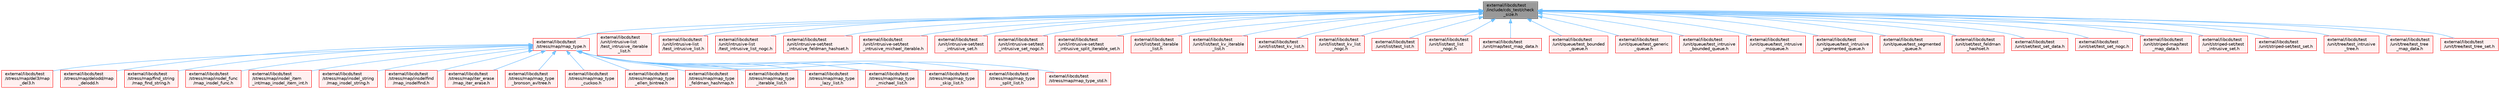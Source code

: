 digraph "external/libcds/test/include/cds_test/check_size.h"
{
 // LATEX_PDF_SIZE
  bgcolor="transparent";
  edge [fontname=Helvetica,fontsize=10,labelfontname=Helvetica,labelfontsize=10];
  node [fontname=Helvetica,fontsize=10,shape=box,height=0.2,width=0.4];
  Node1 [id="Node000001",label="external/libcds/test\l/include/cds_test/check\l_size.h",height=0.2,width=0.4,color="gray40", fillcolor="grey60", style="filled", fontcolor="black",tooltip=" "];
  Node1 -> Node2 [id="edge1_Node000001_Node000002",dir="back",color="steelblue1",style="solid",tooltip=" "];
  Node2 [id="Node000002",label="external/libcds/test\l/stress/map/map_type.h",height=0.2,width=0.4,color="red", fillcolor="#FFF0F0", style="filled",URL="$map__type_8h.html",tooltip=" "];
  Node2 -> Node3 [id="edge2_Node000002_Node000003",dir="back",color="steelblue1",style="solid",tooltip=" "];
  Node3 [id="Node000003",label="external/libcds/test\l/stress/map/del3/map\l_del3.h",height=0.2,width=0.4,color="red", fillcolor="#FFF0F0", style="filled",URL="$map__del3_8h.html",tooltip=" "];
  Node2 -> Node12 [id="edge3_Node000002_Node000012",dir="back",color="steelblue1",style="solid",tooltip=" "];
  Node12 [id="Node000012",label="external/libcds/test\l/stress/map/delodd/map\l_delodd.h",height=0.2,width=0.4,color="red", fillcolor="#FFF0F0", style="filled",URL="$map__delodd_8h.html",tooltip=" "];
  Node2 -> Node21 [id="edge4_Node000002_Node000021",dir="back",color="steelblue1",style="solid",tooltip=" "];
  Node21 [id="Node000021",label="external/libcds/test\l/stress/map/find_string\l/map_find_string.h",height=0.2,width=0.4,color="red", fillcolor="#FFF0F0", style="filled",URL="$map__find__string_8h.html",tooltip=" "];
  Node2 -> Node32 [id="edge5_Node000002_Node000032",dir="back",color="steelblue1",style="solid",tooltip=" "];
  Node32 [id="Node000032",label="external/libcds/test\l/stress/map/insdel_func\l/map_insdel_func.h",height=0.2,width=0.4,color="red", fillcolor="#FFF0F0", style="filled",URL="$map__insdel__func_8h.html",tooltip=" "];
  Node2 -> Node42 [id="edge6_Node000002_Node000042",dir="back",color="steelblue1",style="solid",tooltip=" "];
  Node42 [id="Node000042",label="external/libcds/test\l/stress/map/insdel_item\l_int/map_insdel_item_int.h",height=0.2,width=0.4,color="red", fillcolor="#FFF0F0", style="filled",URL="$map__insdel__item__int_8h.html",tooltip=" "];
  Node2 -> Node52 [id="edge7_Node000002_Node000052",dir="back",color="steelblue1",style="solid",tooltip=" "];
  Node52 [id="Node000052",label="external/libcds/test\l/stress/map/insdel_string\l/map_insdel_string.h",height=0.2,width=0.4,color="red", fillcolor="#FFF0F0", style="filled",URL="$map__insdel__string_8h.html",tooltip=" "];
  Node2 -> Node63 [id="edge8_Node000002_Node000063",dir="back",color="steelblue1",style="solid",tooltip=" "];
  Node63 [id="Node000063",label="external/libcds/test\l/stress/map/insdelfind\l/map_insdelfind.h",height=0.2,width=0.4,color="red", fillcolor="#FFF0F0", style="filled",URL="$map__insdelfind_8h.html",tooltip=" "];
  Node2 -> Node79 [id="edge9_Node000002_Node000079",dir="back",color="steelblue1",style="solid",tooltip=" "];
  Node79 [id="Node000079",label="external/libcds/test\l/stress/map/iter_erase\l/map_iter_erase.h",height=0.2,width=0.4,color="red", fillcolor="#FFF0F0", style="filled",URL="$map__iter__erase_8h.html",tooltip=" "];
  Node2 -> Node84 [id="edge10_Node000002_Node000084",dir="back",color="steelblue1",style="solid",tooltip=" "];
  Node84 [id="Node000084",label="external/libcds/test\l/stress/map/map_type\l_bronson_avltree.h",height=0.2,width=0.4,color="red", fillcolor="#FFF0F0", style="filled",URL="$map__type__bronson__avltree_8h.html",tooltip=" "];
  Node2 -> Node86 [id="edge11_Node000002_Node000086",dir="back",color="steelblue1",style="solid",tooltip=" "];
  Node86 [id="Node000086",label="external/libcds/test\l/stress/map/map_type\l_cuckoo.h",height=0.2,width=0.4,color="red", fillcolor="#FFF0F0", style="filled",URL="$map__type__cuckoo_8h.html",tooltip=" "];
  Node2 -> Node87 [id="edge12_Node000002_Node000087",dir="back",color="steelblue1",style="solid",tooltip=" "];
  Node87 [id="Node000087",label="external/libcds/test\l/stress/map/map_type\l_ellen_bintree.h",height=0.2,width=0.4,color="red", fillcolor="#FFF0F0", style="filled",URL="$map__type__ellen__bintree_8h.html",tooltip=" "];
  Node2 -> Node89 [id="edge13_Node000002_Node000089",dir="back",color="steelblue1",style="solid",tooltip=" "];
  Node89 [id="Node000089",label="external/libcds/test\l/stress/map/map_type\l_feldman_hashmap.h",height=0.2,width=0.4,color="red", fillcolor="#FFF0F0", style="filled",URL="$map__type__feldman__hashmap_8h.html",tooltip=" "];
  Node2 -> Node90 [id="edge14_Node000002_Node000090",dir="back",color="steelblue1",style="solid",tooltip=" "];
  Node90 [id="Node000090",label="external/libcds/test\l/stress/map/map_type\l_iterable_list.h",height=0.2,width=0.4,color="red", fillcolor="#FFF0F0", style="filled",URL="$map__type__iterable__list_8h.html",tooltip=" "];
  Node2 -> Node92 [id="edge15_Node000002_Node000092",dir="back",color="steelblue1",style="solid",tooltip=" "];
  Node92 [id="Node000092",label="external/libcds/test\l/stress/map/map_type\l_lazy_list.h",height=0.2,width=0.4,color="red", fillcolor="#FFF0F0", style="filled",URL="$map__type__lazy__list_8h.html",tooltip=" "];
  Node2 -> Node93 [id="edge16_Node000002_Node000093",dir="back",color="steelblue1",style="solid",tooltip=" "];
  Node93 [id="Node000093",label="external/libcds/test\l/stress/map/map_type\l_michael_list.h",height=0.2,width=0.4,color="red", fillcolor="#FFF0F0", style="filled",URL="$map__type__michael__list_8h.html",tooltip=" "];
  Node2 -> Node94 [id="edge17_Node000002_Node000094",dir="back",color="steelblue1",style="solid",tooltip=" "];
  Node94 [id="Node000094",label="external/libcds/test\l/stress/map/map_type\l_skip_list.h",height=0.2,width=0.4,color="red", fillcolor="#FFF0F0", style="filled",URL="$map__type__skip__list_8h.html",tooltip=" "];
  Node2 -> Node96 [id="edge18_Node000002_Node000096",dir="back",color="steelblue1",style="solid",tooltip=" "];
  Node96 [id="Node000096",label="external/libcds/test\l/stress/map/map_type\l_split_list.h",height=0.2,width=0.4,color="red", fillcolor="#FFF0F0", style="filled",URL="$map__type__split__list_8h.html",tooltip=" "];
  Node2 -> Node97 [id="edge19_Node000002_Node000097",dir="back",color="steelblue1",style="solid",tooltip=" "];
  Node97 [id="Node000097",label="external/libcds/test\l/stress/map/map_type_std.h",height=0.2,width=0.4,color="red", fillcolor="#FFF0F0", style="filled",URL="$map__type__std_8h.html",tooltip=" "];
  Node1 -> Node101 [id="edge20_Node000001_Node000101",dir="back",color="steelblue1",style="solid",tooltip=" "];
  Node101 [id="Node000101",label="external/libcds/test\l/unit/intrusive-list\l/test_intrusive_iterable\l_list.h",height=0.2,width=0.4,color="red", fillcolor="#FFF0F0", style="filled",URL="$test__intrusive__iterable__list_8h.html",tooltip=" "];
  Node1 -> Node105 [id="edge21_Node000001_Node000105",dir="back",color="steelblue1",style="solid",tooltip=" "];
  Node105 [id="Node000105",label="external/libcds/test\l/unit/intrusive-list\l/test_intrusive_list.h",height=0.2,width=0.4,color="red", fillcolor="#FFF0F0", style="filled",URL="$test__intrusive__list_8h.html",tooltip=" "];
  Node1 -> Node120 [id="edge22_Node000001_Node000120",dir="back",color="steelblue1",style="solid",tooltip=" "];
  Node120 [id="Node000120",label="external/libcds/test\l/unit/intrusive-list\l/test_intrusive_list_nogc.h",height=0.2,width=0.4,color="red", fillcolor="#FFF0F0", style="filled",URL="$test__intrusive__list__nogc_8h.html",tooltip=" "];
  Node1 -> Node123 [id="edge23_Node000001_Node000123",dir="back",color="steelblue1",style="solid",tooltip=" "];
  Node123 [id="Node000123",label="external/libcds/test\l/unit/intrusive-set/test\l_intrusive_feldman_hashset.h",height=0.2,width=0.4,color="red", fillcolor="#FFF0F0", style="filled",URL="$test__intrusive__feldman__hashset_8h.html",tooltip=" "];
  Node1 -> Node131 [id="edge24_Node000001_Node000131",dir="back",color="steelblue1",style="solid",tooltip=" "];
  Node131 [id="Node000131",label="external/libcds/test\l/unit/intrusive-set/test\l_intrusive_michael_iterable.h",height=0.2,width=0.4,color="red", fillcolor="#FFF0F0", style="filled",URL="$test__intrusive__michael__iterable_8h.html",tooltip=" "];
  Node1 -> Node135 [id="edge25_Node000001_Node000135",dir="back",color="steelblue1",style="solid",tooltip=" "];
  Node135 [id="Node000135",label="external/libcds/test\l/unit/intrusive-set/test\l_intrusive_set.h",height=0.2,width=0.4,color="red", fillcolor="#FFF0F0", style="filled",URL="$intrusive-set_2test__intrusive__set_8h.html",tooltip=" "];
  Node1 -> Node168 [id="edge26_Node000001_Node000168",dir="back",color="steelblue1",style="solid",tooltip=" "];
  Node168 [id="Node000168",label="external/libcds/test\l/unit/intrusive-set/test\l_intrusive_set_nogc.h",height=0.2,width=0.4,color="red", fillcolor="#FFF0F0", style="filled",URL="$test__intrusive__set__nogc_8h.html",tooltip=" "];
  Node1 -> Node174 [id="edge27_Node000001_Node000174",dir="back",color="steelblue1",style="solid",tooltip=" "];
  Node174 [id="Node000174",label="external/libcds/test\l/unit/intrusive-set/test\l_intrusive_split_iterable_set.h",height=0.2,width=0.4,color="red", fillcolor="#FFF0F0", style="filled",URL="$test__intrusive__split__iterable__set_8h.html",tooltip=" "];
  Node1 -> Node178 [id="edge28_Node000001_Node000178",dir="back",color="steelblue1",style="solid",tooltip=" "];
  Node178 [id="Node000178",label="external/libcds/test\l/unit/list/test_iterable\l_list.h",height=0.2,width=0.4,color="red", fillcolor="#FFF0F0", style="filled",URL="$test__iterable__list_8h.html",tooltip=" "];
  Node1 -> Node182 [id="edge29_Node000001_Node000182",dir="back",color="steelblue1",style="solid",tooltip=" "];
  Node182 [id="Node000182",label="external/libcds/test\l/unit/list/test_kv_iterable\l_list.h",height=0.2,width=0.4,color="red", fillcolor="#FFF0F0", style="filled",URL="$test__kv__iterable__list_8h.html",tooltip=" "];
  Node1 -> Node186 [id="edge30_Node000001_Node000186",dir="back",color="steelblue1",style="solid",tooltip=" "];
  Node186 [id="Node000186",label="external/libcds/test\l/unit/list/test_kv_list.h",height=0.2,width=0.4,color="red", fillcolor="#FFF0F0", style="filled",URL="$test__kv__list_8h.html",tooltip=" "];
  Node1 -> Node201 [id="edge31_Node000001_Node000201",dir="back",color="steelblue1",style="solid",tooltip=" "];
  Node201 [id="Node000201",label="external/libcds/test\l/unit/list/test_kv_list\l_nogc.h",height=0.2,width=0.4,color="red", fillcolor="#FFF0F0", style="filled",URL="$test__kv__list__nogc_8h.html",tooltip=" "];
  Node1 -> Node204 [id="edge32_Node000001_Node000204",dir="back",color="steelblue1",style="solid",tooltip=" "];
  Node204 [id="Node000204",label="external/libcds/test\l/unit/list/test_list.h",height=0.2,width=0.4,color="red", fillcolor="#FFF0F0", style="filled",URL="$test__list_8h.html",tooltip=" "];
  Node1 -> Node219 [id="edge33_Node000001_Node000219",dir="back",color="steelblue1",style="solid",tooltip=" "];
  Node219 [id="Node000219",label="external/libcds/test\l/unit/list/test_list\l_nogc.h",height=0.2,width=0.4,color="red", fillcolor="#FFF0F0", style="filled",URL="$test__list__nogc_8h.html",tooltip=" "];
  Node1 -> Node222 [id="edge34_Node000001_Node000222",dir="back",color="steelblue1",style="solid",tooltip=" "];
  Node222 [id="Node000222",label="external/libcds/test\l/unit/map/test_map_data.h",height=0.2,width=0.4,color="red", fillcolor="#FFF0F0", style="filled",URL="$map_2test__map__data_8h.html",tooltip=" "];
  Node1 -> Node277 [id="edge35_Node000001_Node000277",dir="back",color="steelblue1",style="solid",tooltip=" "];
  Node277 [id="Node000277",label="external/libcds/test\l/unit/queue/test_bounded\l_queue.h",height=0.2,width=0.4,color="red", fillcolor="#FFF0F0", style="filled",URL="$test__bounded__queue_8h.html",tooltip=" "];
  Node1 -> Node280 [id="edge36_Node000001_Node000280",dir="back",color="steelblue1",style="solid",tooltip=" "];
  Node280 [id="Node000280",label="external/libcds/test\l/unit/queue/test_generic\l_queue.h",height=0.2,width=0.4,color="red", fillcolor="#FFF0F0", style="filled",URL="$test__generic__queue_8h.html",tooltip=" "];
  Node1 -> Node290 [id="edge37_Node000001_Node000290",dir="back",color="steelblue1",style="solid",tooltip=" "];
  Node290 [id="Node000290",label="external/libcds/test\l/unit/queue/test_intrusive\l_bounded_queue.h",height=0.2,width=0.4,color="red", fillcolor="#FFF0F0", style="filled",URL="$test__intrusive__bounded__queue_8h.html",tooltip=" "];
  Node1 -> Node292 [id="edge38_Node000001_Node000292",dir="back",color="steelblue1",style="solid",tooltip=" "];
  Node292 [id="Node000292",label="external/libcds/test\l/unit/queue/test_intrusive\l_msqueue.h",height=0.2,width=0.4,color="red", fillcolor="#FFF0F0", style="filled",URL="$test__intrusive__msqueue_8h.html",tooltip=" "];
  Node1 -> Node301 [id="edge39_Node000001_Node000301",dir="back",color="steelblue1",style="solid",tooltip=" "];
  Node301 [id="Node000301",label="external/libcds/test\l/unit/queue/test_intrusive\l_segmented_queue.h",height=0.2,width=0.4,color="red", fillcolor="#FFF0F0", style="filled",URL="$test__intrusive__segmented__queue_8h.html",tooltip=" "];
  Node1 -> Node304 [id="edge40_Node000001_Node000304",dir="back",color="steelblue1",style="solid",tooltip=" "];
  Node304 [id="Node000304",label="external/libcds/test\l/unit/queue/test_segmented\l_queue.h",height=0.2,width=0.4,color="red", fillcolor="#FFF0F0", style="filled",URL="$test__segmented__queue_8h.html",tooltip=" "];
  Node1 -> Node307 [id="edge41_Node000001_Node000307",dir="back",color="steelblue1",style="solid",tooltip=" "];
  Node307 [id="Node000307",label="external/libcds/test\l/unit/set/test_feldman\l_hashset.h",height=0.2,width=0.4,color="red", fillcolor="#FFF0F0", style="filled",URL="$test__feldman__hashset_8h.html",tooltip=" "];
  Node1 -> Node315 [id="edge42_Node000001_Node000315",dir="back",color="steelblue1",style="solid",tooltip=" "];
  Node315 [id="Node000315",label="external/libcds/test\l/unit/set/test_set_data.h",height=0.2,width=0.4,color="red", fillcolor="#FFF0F0", style="filled",URL="$test__set__data_8h.html",tooltip=" "];
  Node1 -> Node358 [id="edge43_Node000001_Node000358",dir="back",color="steelblue1",style="solid",tooltip=" "];
  Node358 [id="Node000358",label="external/libcds/test\l/unit/set/test_set_nogc.h",height=0.2,width=0.4,color="red", fillcolor="#FFF0F0", style="filled",URL="$test__set__nogc_8h.html",tooltip=" "];
  Node1 -> Node364 [id="edge44_Node000001_Node000364",dir="back",color="steelblue1",style="solid",tooltip=" "];
  Node364 [id="Node000364",label="external/libcds/test\l/unit/striped-map/test\l_map_data.h",height=0.2,width=0.4,color="red", fillcolor="#FFF0F0", style="filled",URL="$striped-map_2test__map__data_8h.html",tooltip=" "];
  Node1 -> Node371 [id="edge45_Node000001_Node000371",dir="back",color="steelblue1",style="solid",tooltip=" "];
  Node371 [id="Node000371",label="external/libcds/test\l/unit/striped-set/test\l_intrusive_set.h",height=0.2,width=0.4,color="red", fillcolor="#FFF0F0", style="filled",URL="$striped-set_2test__intrusive__set_8h.html",tooltip=" "];
  Node1 -> Node374 [id="edge46_Node000001_Node000374",dir="back",color="steelblue1",style="solid",tooltip=" "];
  Node374 [id="Node000374",label="external/libcds/test\l/unit/striped-set/test_set.h",height=0.2,width=0.4,color="red", fillcolor="#FFF0F0", style="filled",URL="$striped-set_2test__set_8h.html",tooltip=" "];
  Node1 -> Node381 [id="edge47_Node000001_Node000381",dir="back",color="steelblue1",style="solid",tooltip=" "];
  Node381 [id="Node000381",label="external/libcds/test\l/unit/tree/test_intrusive\l_tree.h",height=0.2,width=0.4,color="red", fillcolor="#FFF0F0", style="filled",URL="$test__intrusive__tree_8h.html",tooltip=" "];
  Node1 -> Node390 [id="edge48_Node000001_Node000390",dir="back",color="steelblue1",style="solid",tooltip=" "];
  Node390 [id="Node000390",label="external/libcds/test\l/unit/tree/test_tree\l_map_data.h",height=0.2,width=0.4,color="red", fillcolor="#FFF0F0", style="filled",URL="$test__tree__map__data_8h.html",tooltip=" "];
  Node1 -> Node408 [id="edge49_Node000001_Node000408",dir="back",color="steelblue1",style="solid",tooltip=" "];
  Node408 [id="Node000408",label="external/libcds/test\l/unit/tree/test_tree_set.h",height=0.2,width=0.4,color="red", fillcolor="#FFF0F0", style="filled",URL="$test__tree__set_8h.html",tooltip=" "];
}
